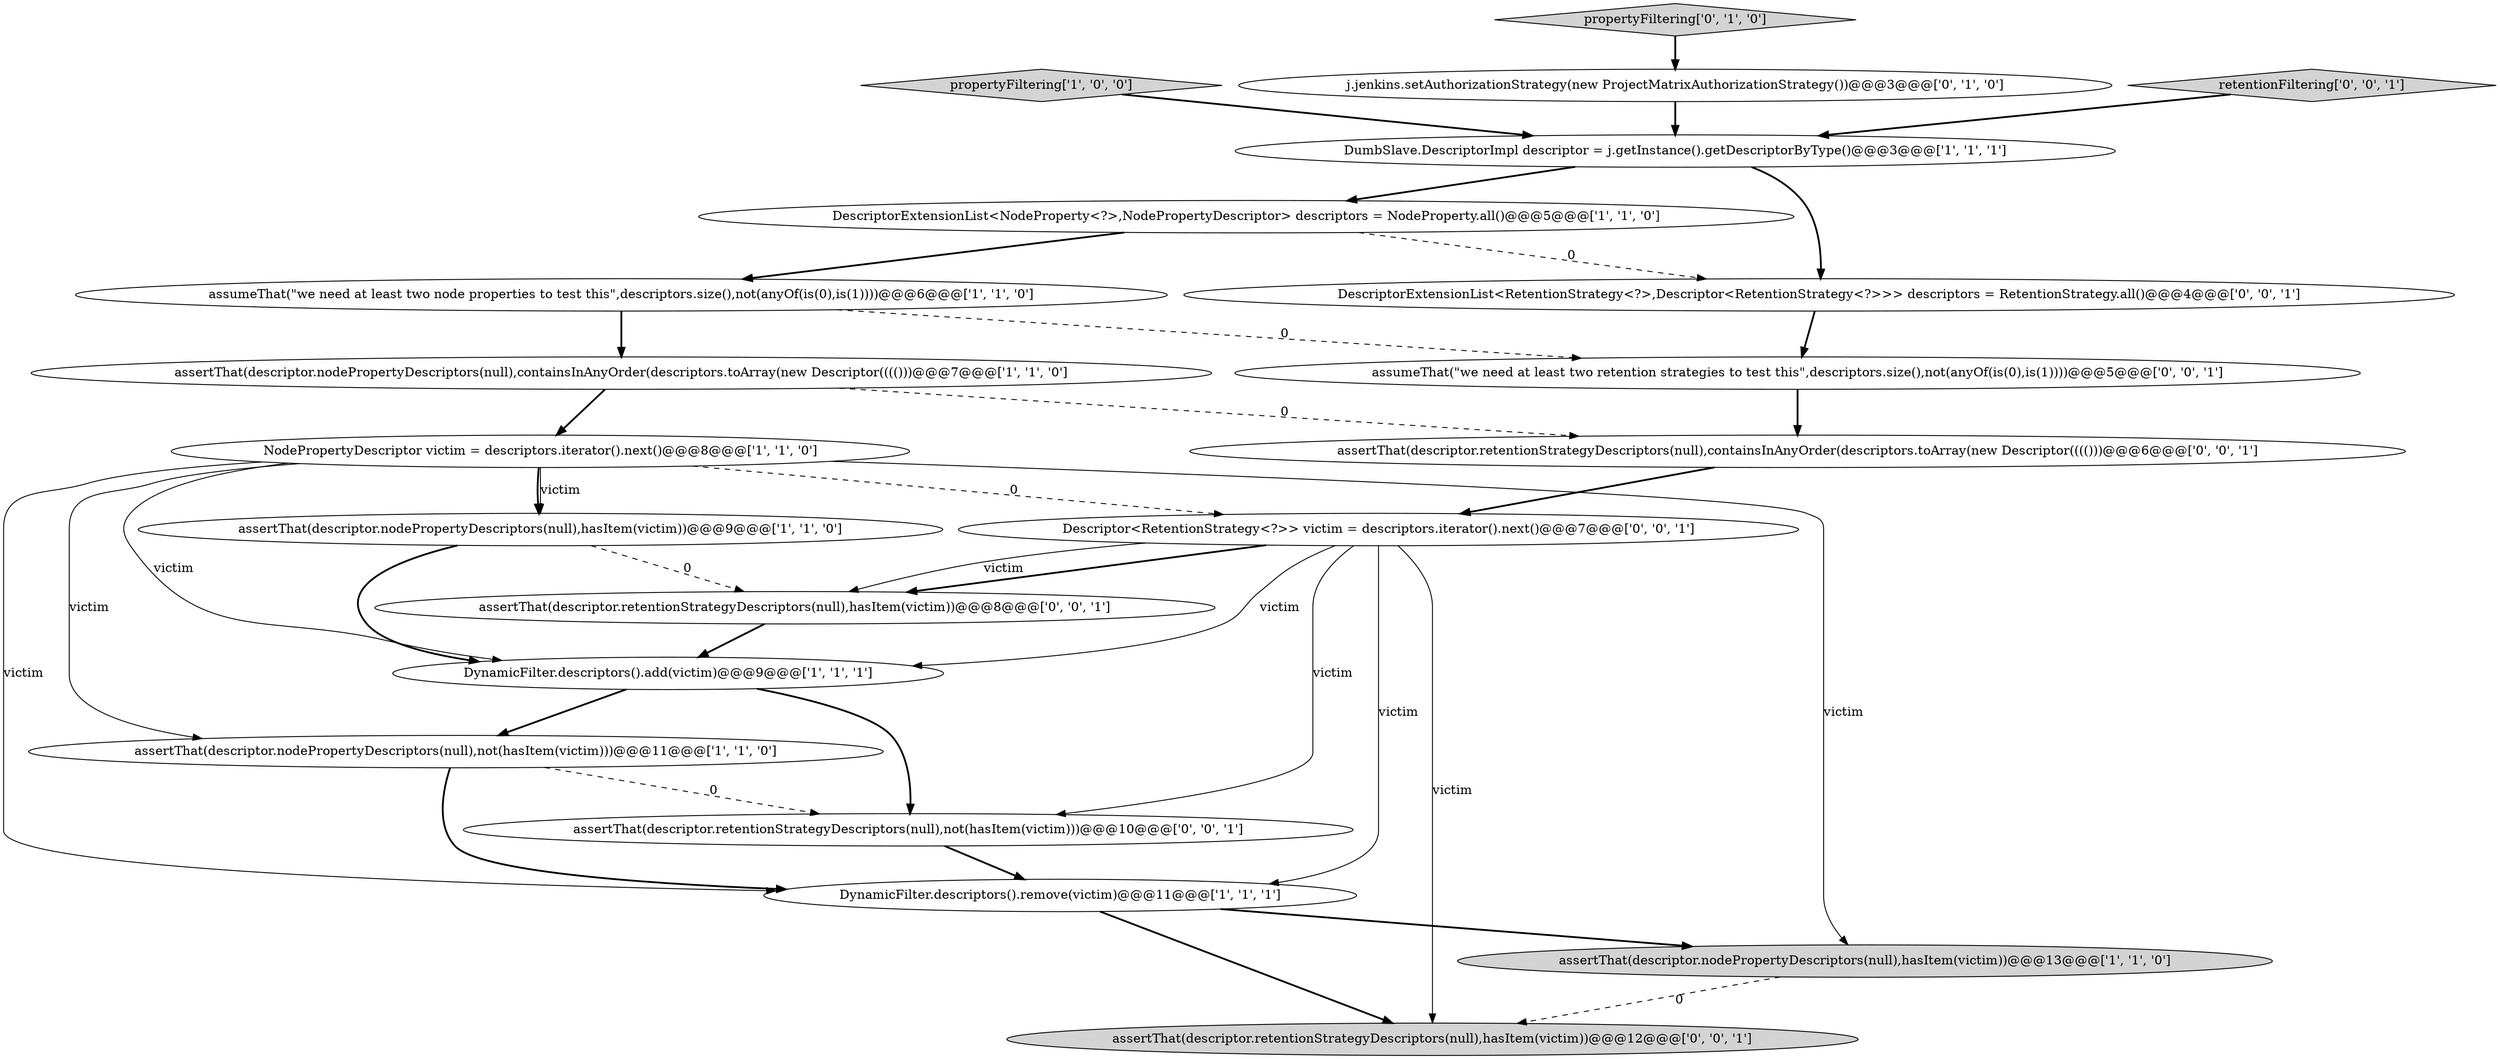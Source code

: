 digraph {
3 [style = filled, label = "DescriptorExtensionList<NodeProperty<?>,NodePropertyDescriptor> descriptors = NodeProperty.all()@@@5@@@['1', '1', '0']", fillcolor = white, shape = ellipse image = "AAA0AAABBB1BBB"];
1 [style = filled, label = "DynamicFilter.descriptors().remove(victim)@@@11@@@['1', '1', '1']", fillcolor = white, shape = ellipse image = "AAA0AAABBB1BBB"];
10 [style = filled, label = "DynamicFilter.descriptors().add(victim)@@@9@@@['1', '1', '1']", fillcolor = white, shape = ellipse image = "AAA0AAABBB1BBB"];
18 [style = filled, label = "DescriptorExtensionList<RetentionStrategy<?>,Descriptor<RetentionStrategy<?>>> descriptors = RetentionStrategy.all()@@@4@@@['0', '0', '1']", fillcolor = white, shape = ellipse image = "AAA0AAABBB3BBB"];
8 [style = filled, label = "assertThat(descriptor.nodePropertyDescriptors(null),not(hasItem(victim)))@@@11@@@['1', '1', '0']", fillcolor = white, shape = ellipse image = "AAA0AAABBB1BBB"];
2 [style = filled, label = "propertyFiltering['1', '0', '0']", fillcolor = lightgray, shape = diamond image = "AAA0AAABBB1BBB"];
19 [style = filled, label = "assumeThat(\"we need at least two retention strategies to test this\",descriptors.size(),not(anyOf(is(0),is(1))))@@@5@@@['0', '0', '1']", fillcolor = white, shape = ellipse image = "AAA0AAABBB3BBB"];
9 [style = filled, label = "assertThat(descriptor.nodePropertyDescriptors(null),hasItem(victim))@@@9@@@['1', '1', '0']", fillcolor = white, shape = ellipse image = "AAA0AAABBB1BBB"];
6 [style = filled, label = "DumbSlave.DescriptorImpl descriptor = j.getInstance().getDescriptorByType()@@@3@@@['1', '1', '1']", fillcolor = white, shape = ellipse image = "AAA0AAABBB1BBB"];
5 [style = filled, label = "NodePropertyDescriptor victim = descriptors.iterator().next()@@@8@@@['1', '1', '0']", fillcolor = white, shape = ellipse image = "AAA0AAABBB1BBB"];
16 [style = filled, label = "Descriptor<RetentionStrategy<?>> victim = descriptors.iterator().next()@@@7@@@['0', '0', '1']", fillcolor = white, shape = ellipse image = "AAA0AAABBB3BBB"];
17 [style = filled, label = "assertThat(descriptor.retentionStrategyDescriptors(null),hasItem(victim))@@@8@@@['0', '0', '1']", fillcolor = white, shape = ellipse image = "AAA0AAABBB3BBB"];
4 [style = filled, label = "assumeThat(\"we need at least two node properties to test this\",descriptors.size(),not(anyOf(is(0),is(1))))@@@6@@@['1', '1', '0']", fillcolor = white, shape = ellipse image = "AAA0AAABBB1BBB"];
12 [style = filled, label = "propertyFiltering['0', '1', '0']", fillcolor = lightgray, shape = diamond image = "AAA0AAABBB2BBB"];
7 [style = filled, label = "assertThat(descriptor.nodePropertyDescriptors(null),hasItem(victim))@@@13@@@['1', '1', '0']", fillcolor = lightgray, shape = ellipse image = "AAA0AAABBB1BBB"];
15 [style = filled, label = "assertThat(descriptor.retentionStrategyDescriptors(null),not(hasItem(victim)))@@@10@@@['0', '0', '1']", fillcolor = white, shape = ellipse image = "AAA0AAABBB3BBB"];
0 [style = filled, label = "assertThat(descriptor.nodePropertyDescriptors(null),containsInAnyOrder(descriptors.toArray(new Descriptor(((()))@@@7@@@['1', '1', '0']", fillcolor = white, shape = ellipse image = "AAA0AAABBB1BBB"];
11 [style = filled, label = "j.jenkins.setAuthorizationStrategy(new ProjectMatrixAuthorizationStrategy())@@@3@@@['0', '1', '0']", fillcolor = white, shape = ellipse image = "AAA1AAABBB2BBB"];
20 [style = filled, label = "assertThat(descriptor.retentionStrategyDescriptors(null),containsInAnyOrder(descriptors.toArray(new Descriptor(((()))@@@6@@@['0', '0', '1']", fillcolor = white, shape = ellipse image = "AAA0AAABBB3BBB"];
13 [style = filled, label = "assertThat(descriptor.retentionStrategyDescriptors(null),hasItem(victim))@@@12@@@['0', '0', '1']", fillcolor = lightgray, shape = ellipse image = "AAA0AAABBB3BBB"];
14 [style = filled, label = "retentionFiltering['0', '0', '1']", fillcolor = lightgray, shape = diamond image = "AAA0AAABBB3BBB"];
5->8 [style = solid, label="victim"];
16->10 [style = solid, label="victim"];
6->18 [style = bold, label=""];
5->16 [style = dashed, label="0"];
15->1 [style = bold, label=""];
16->15 [style = solid, label="victim"];
20->16 [style = bold, label=""];
16->17 [style = solid, label="victim"];
19->20 [style = bold, label=""];
5->10 [style = solid, label="victim"];
5->1 [style = solid, label="victim"];
10->8 [style = bold, label=""];
9->17 [style = dashed, label="0"];
5->9 [style = solid, label="victim"];
5->9 [style = bold, label=""];
11->6 [style = bold, label=""];
0->20 [style = dashed, label="0"];
7->13 [style = dashed, label="0"];
8->1 [style = bold, label=""];
16->1 [style = solid, label="victim"];
18->19 [style = bold, label=""];
5->7 [style = solid, label="victim"];
8->15 [style = dashed, label="0"];
6->3 [style = bold, label=""];
16->13 [style = solid, label="victim"];
14->6 [style = bold, label=""];
3->18 [style = dashed, label="0"];
2->6 [style = bold, label=""];
12->11 [style = bold, label=""];
10->15 [style = bold, label=""];
16->17 [style = bold, label=""];
1->7 [style = bold, label=""];
0->5 [style = bold, label=""];
4->19 [style = dashed, label="0"];
3->4 [style = bold, label=""];
17->10 [style = bold, label=""];
4->0 [style = bold, label=""];
9->10 [style = bold, label=""];
1->13 [style = bold, label=""];
}
